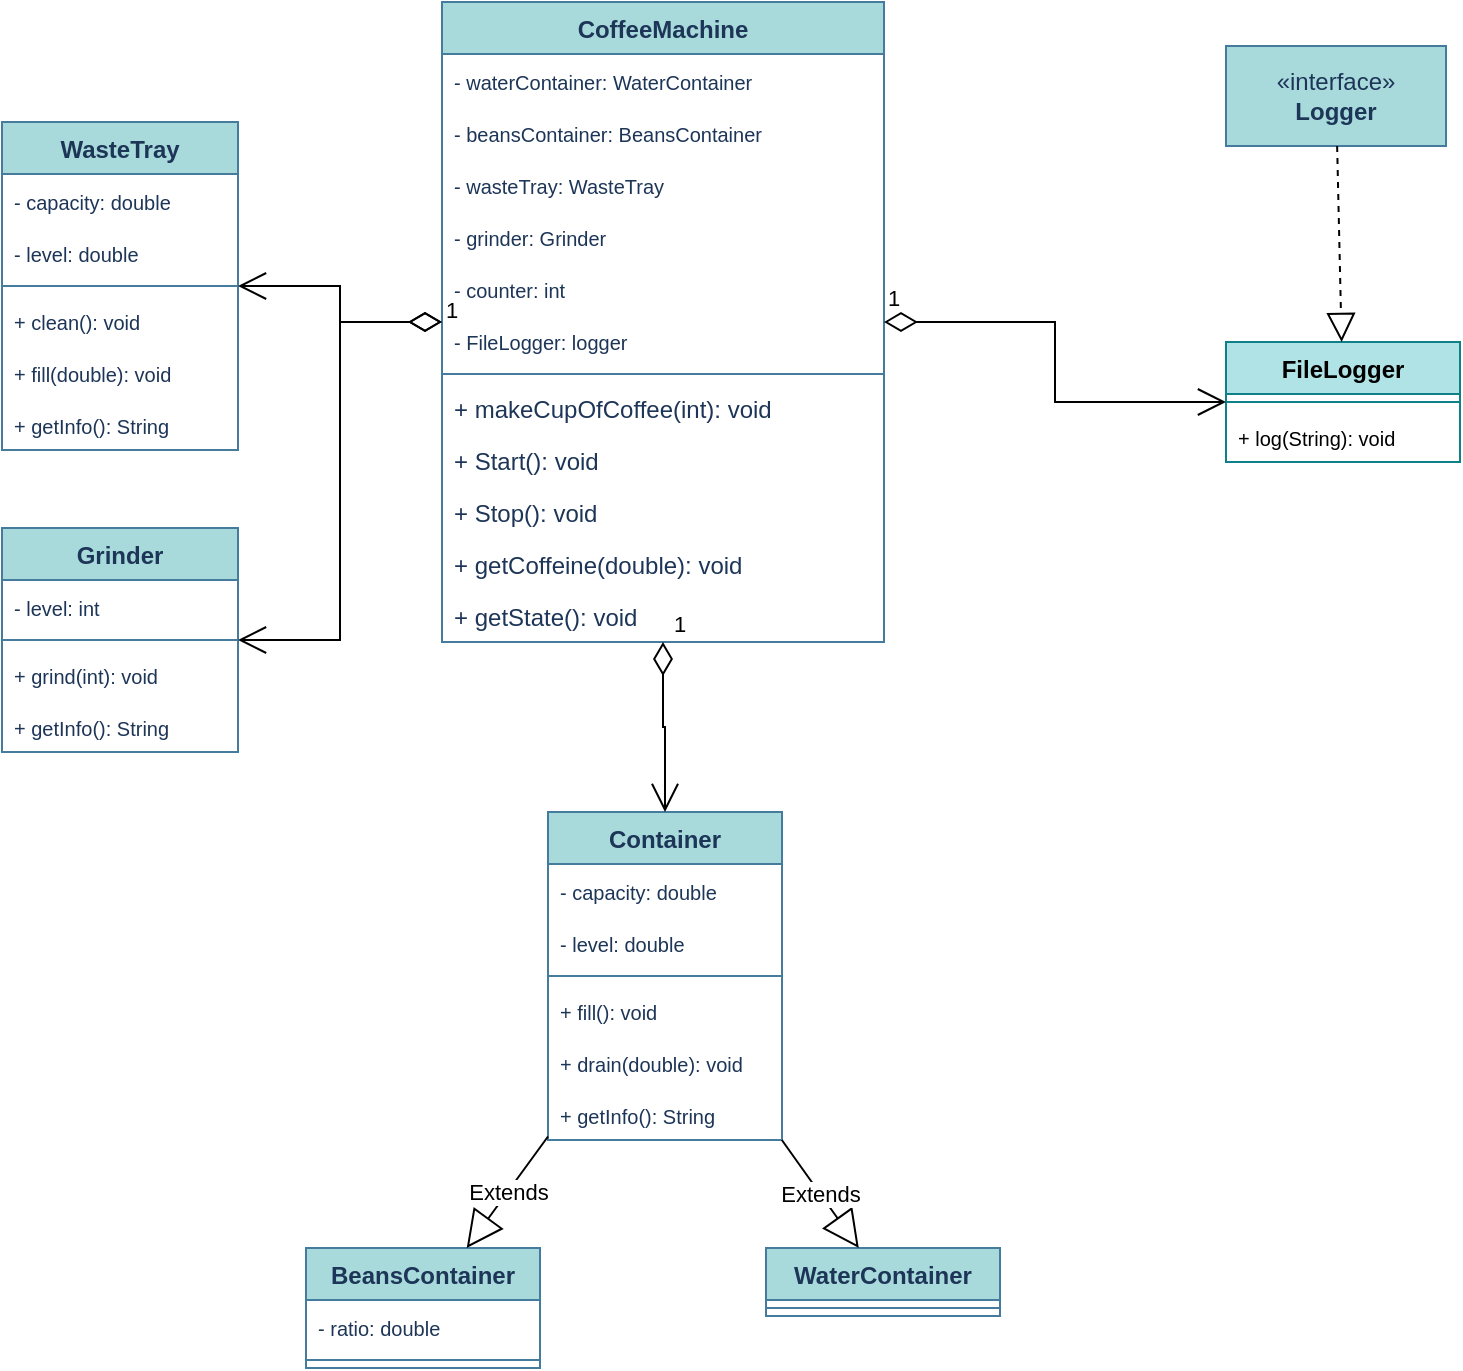 <mxfile version="21.1.2" type="device">
  <diagram name="Page-1" id="svF-_EYXpKjBa1wAlrEl">
    <mxGraphModel dx="1219" dy="713" grid="0" gridSize="10" guides="1" tooltips="1" connect="1" arrows="1" fold="1" page="1" pageScale="1" pageWidth="1169" pageHeight="827" math="0" shadow="0">
      <root>
        <mxCell id="0" />
        <mxCell id="1" parent="0" />
        <mxCell id="yYLDRi-NIoMHJQzlc312-1" value="Container" style="swimlane;fontStyle=1;align=center;verticalAlign=top;childLayout=stackLayout;horizontal=1;startSize=26;horizontalStack=0;resizeParent=1;resizeParentMax=0;resizeLast=0;collapsible=1;marginBottom=0;whiteSpace=wrap;html=1;labelBackgroundColor=none;fillColor=#A8DADC;strokeColor=#457B9D;fontColor=#1D3557;" parent="1" vertex="1">
          <mxGeometry x="454" y="454" width="117" height="164" as="geometry" />
        </mxCell>
        <mxCell id="yYLDRi-NIoMHJQzlc312-2" value="&lt;font style=&quot;font-size: 10px;&quot;&gt;- capacity: double&lt;/font&gt;" style="text;strokeColor=none;fillColor=none;align=left;verticalAlign=top;spacingLeft=4;spacingRight=4;overflow=hidden;rotatable=0;points=[[0,0.5],[1,0.5]];portConstraint=eastwest;whiteSpace=wrap;html=1;labelBackgroundColor=none;fontColor=#1D3557;" parent="yYLDRi-NIoMHJQzlc312-1" vertex="1">
          <mxGeometry y="26" width="117" height="26" as="geometry" />
        </mxCell>
        <mxCell id="yYLDRi-NIoMHJQzlc312-5" value="&lt;font style=&quot;font-size: 10px;&quot;&gt;- level: double&lt;/font&gt;" style="text;strokeColor=none;fillColor=none;align=left;verticalAlign=top;spacingLeft=4;spacingRight=4;overflow=hidden;rotatable=0;points=[[0,0.5],[1,0.5]];portConstraint=eastwest;whiteSpace=wrap;html=1;labelBackgroundColor=none;fontColor=#1D3557;" parent="yYLDRi-NIoMHJQzlc312-1" vertex="1">
          <mxGeometry y="52" width="117" height="26" as="geometry" />
        </mxCell>
        <mxCell id="yYLDRi-NIoMHJQzlc312-3" value="" style="line;strokeWidth=1;fillColor=none;align=left;verticalAlign=middle;spacingTop=-1;spacingLeft=3;spacingRight=3;rotatable=0;labelPosition=right;points=[];portConstraint=eastwest;strokeColor=#457B9D;labelBackgroundColor=none;fontColor=#1D3557;" parent="yYLDRi-NIoMHJQzlc312-1" vertex="1">
          <mxGeometry y="78" width="117" height="8" as="geometry" />
        </mxCell>
        <mxCell id="yYLDRi-NIoMHJQzlc312-4" value="&lt;font style=&quot;font-size: 10px;&quot;&gt;+ fill(): void&lt;/font&gt;" style="text;strokeColor=none;fillColor=none;align=left;verticalAlign=top;spacingLeft=4;spacingRight=4;overflow=hidden;rotatable=0;points=[[0,0.5],[1,0.5]];portConstraint=eastwest;whiteSpace=wrap;html=1;labelBackgroundColor=none;fontColor=#1D3557;" parent="yYLDRi-NIoMHJQzlc312-1" vertex="1">
          <mxGeometry y="86" width="117" height="26" as="geometry" />
        </mxCell>
        <mxCell id="yYLDRi-NIoMHJQzlc312-6" value="&lt;font style=&quot;font-size: 10px;&quot;&gt;+ drain(double): void&lt;/font&gt;" style="text;strokeColor=none;fillColor=none;align=left;verticalAlign=top;spacingLeft=4;spacingRight=4;overflow=hidden;rotatable=0;points=[[0,0.5],[1,0.5]];portConstraint=eastwest;whiteSpace=wrap;html=1;labelBackgroundColor=none;fontColor=#1D3557;" parent="yYLDRi-NIoMHJQzlc312-1" vertex="1">
          <mxGeometry y="112" width="117" height="26" as="geometry" />
        </mxCell>
        <mxCell id="KnSmM1IW0QGNPEkn29na-4" value="&lt;font style=&quot;font-size: 10px;&quot;&gt;+ getInfo(): String&lt;/font&gt;" style="text;strokeColor=none;fillColor=none;align=left;verticalAlign=top;spacingLeft=4;spacingRight=4;overflow=hidden;rotatable=0;points=[[0,0.5],[1,0.5]];portConstraint=eastwest;whiteSpace=wrap;html=1;labelBackgroundColor=none;fontColor=#1D3557;" parent="yYLDRi-NIoMHJQzlc312-1" vertex="1">
          <mxGeometry y="138" width="117" height="26" as="geometry" />
        </mxCell>
        <mxCell id="yYLDRi-NIoMHJQzlc312-7" value="WaterContainer" style="swimlane;fontStyle=1;align=center;verticalAlign=top;childLayout=stackLayout;horizontal=1;startSize=26;horizontalStack=0;resizeParent=1;resizeParentMax=0;resizeLast=0;collapsible=1;marginBottom=0;whiteSpace=wrap;html=1;labelBackgroundColor=none;fillColor=#A8DADC;strokeColor=#457B9D;fontColor=#1D3557;" parent="1" vertex="1">
          <mxGeometry x="563" y="672" width="117" height="34" as="geometry" />
        </mxCell>
        <mxCell id="yYLDRi-NIoMHJQzlc312-9" value="" style="line;strokeWidth=1;fillColor=none;align=left;verticalAlign=middle;spacingTop=-1;spacingLeft=3;spacingRight=3;rotatable=0;labelPosition=right;points=[];portConstraint=eastwest;strokeColor=#457B9D;labelBackgroundColor=none;fontColor=#1D3557;" parent="yYLDRi-NIoMHJQzlc312-7" vertex="1">
          <mxGeometry y="26" width="117" height="8" as="geometry" />
        </mxCell>
        <mxCell id="yYLDRi-NIoMHJQzlc312-11" value="BeansContainer" style="swimlane;fontStyle=1;align=center;verticalAlign=top;childLayout=stackLayout;horizontal=1;startSize=26;horizontalStack=0;resizeParent=1;resizeParentMax=0;resizeLast=0;collapsible=1;marginBottom=0;whiteSpace=wrap;html=1;labelBackgroundColor=none;fillColor=#A8DADC;strokeColor=#457B9D;fontColor=#1D3557;" parent="1" vertex="1">
          <mxGeometry x="333" y="672" width="117" height="60" as="geometry" />
        </mxCell>
        <mxCell id="yYLDRi-NIoMHJQzlc312-12" value="&lt;font style=&quot;font-size: 10px;&quot;&gt;- ratio: double&lt;/font&gt;" style="text;strokeColor=none;fillColor=none;align=left;verticalAlign=top;spacingLeft=4;spacingRight=4;overflow=hidden;rotatable=0;points=[[0,0.5],[1,0.5]];portConstraint=eastwest;whiteSpace=wrap;html=1;labelBackgroundColor=none;fontColor=#1D3557;" parent="yYLDRi-NIoMHJQzlc312-11" vertex="1">
          <mxGeometry y="26" width="117" height="26" as="geometry" />
        </mxCell>
        <mxCell id="yYLDRi-NIoMHJQzlc312-13" value="" style="line;strokeWidth=1;fillColor=none;align=left;verticalAlign=middle;spacingTop=-1;spacingLeft=3;spacingRight=3;rotatable=0;labelPosition=right;points=[];portConstraint=eastwest;strokeColor=#457B9D;labelBackgroundColor=none;fontColor=#1D3557;" parent="yYLDRi-NIoMHJQzlc312-11" vertex="1">
          <mxGeometry y="52" width="117" height="8" as="geometry" />
        </mxCell>
        <mxCell id="yYLDRi-NIoMHJQzlc312-15" value="WasteTray" style="swimlane;fontStyle=1;align=center;verticalAlign=top;childLayout=stackLayout;horizontal=1;startSize=26;horizontalStack=0;resizeParent=1;resizeParentMax=0;resizeLast=0;collapsible=1;marginBottom=0;whiteSpace=wrap;html=1;labelBackgroundColor=none;fillColor=#A8DADC;strokeColor=#457B9D;fontColor=#1D3557;" parent="1" vertex="1">
          <mxGeometry x="181" y="109" width="118" height="164" as="geometry" />
        </mxCell>
        <mxCell id="yYLDRi-NIoMHJQzlc312-16" value="&lt;font style=&quot;font-size: 10px;&quot;&gt;- capacity: double&lt;/font&gt;" style="text;strokeColor=none;fillColor=none;align=left;verticalAlign=top;spacingLeft=4;spacingRight=4;overflow=hidden;rotatable=0;points=[[0,0.5],[1,0.5]];portConstraint=eastwest;whiteSpace=wrap;html=1;labelBackgroundColor=none;fontColor=#1D3557;" parent="yYLDRi-NIoMHJQzlc312-15" vertex="1">
          <mxGeometry y="26" width="118" height="26" as="geometry" />
        </mxCell>
        <mxCell id="yYLDRi-NIoMHJQzlc312-19" value="&lt;font style=&quot;font-size: 10px;&quot;&gt;- level: double&lt;/font&gt;" style="text;strokeColor=none;fillColor=none;align=left;verticalAlign=top;spacingLeft=4;spacingRight=4;overflow=hidden;rotatable=0;points=[[0,0.5],[1,0.5]];portConstraint=eastwest;whiteSpace=wrap;html=1;labelBackgroundColor=none;fontColor=#1D3557;" parent="yYLDRi-NIoMHJQzlc312-15" vertex="1">
          <mxGeometry y="52" width="118" height="26" as="geometry" />
        </mxCell>
        <mxCell id="yYLDRi-NIoMHJQzlc312-17" value="" style="line;strokeWidth=1;fillColor=none;align=left;verticalAlign=middle;spacingTop=-1;spacingLeft=3;spacingRight=3;rotatable=0;labelPosition=right;points=[];portConstraint=eastwest;strokeColor=#457B9D;labelBackgroundColor=none;fontColor=#1D3557;" parent="yYLDRi-NIoMHJQzlc312-15" vertex="1">
          <mxGeometry y="78" width="118" height="8" as="geometry" />
        </mxCell>
        <mxCell id="yYLDRi-NIoMHJQzlc312-18" value="&lt;font style=&quot;font-size: 10px;&quot;&gt;+ clean(): void&lt;/font&gt;" style="text;strokeColor=none;fillColor=none;align=left;verticalAlign=top;spacingLeft=4;spacingRight=4;overflow=hidden;rotatable=0;points=[[0,0.5],[1,0.5]];portConstraint=eastwest;whiteSpace=wrap;html=1;labelBackgroundColor=none;fontColor=#1D3557;" parent="yYLDRi-NIoMHJQzlc312-15" vertex="1">
          <mxGeometry y="86" width="118" height="26" as="geometry" />
        </mxCell>
        <mxCell id="KnSmM1IW0QGNPEkn29na-9" value="&lt;font style=&quot;font-size: 10px;&quot;&gt;+ fill(double): void&lt;/font&gt;" style="text;strokeColor=none;fillColor=none;align=left;verticalAlign=top;spacingLeft=4;spacingRight=4;overflow=hidden;rotatable=0;points=[[0,0.5],[1,0.5]];portConstraint=eastwest;whiteSpace=wrap;html=1;labelBackgroundColor=none;fontColor=#1D3557;" parent="yYLDRi-NIoMHJQzlc312-15" vertex="1">
          <mxGeometry y="112" width="118" height="26" as="geometry" />
        </mxCell>
        <mxCell id="KnSmM1IW0QGNPEkn29na-11" value="&lt;font style=&quot;font-size: 10px;&quot;&gt;+ getInfo(): String&lt;/font&gt;" style="text;strokeColor=none;fillColor=none;align=left;verticalAlign=top;spacingLeft=4;spacingRight=4;overflow=hidden;rotatable=0;points=[[0,0.5],[1,0.5]];portConstraint=eastwest;whiteSpace=wrap;html=1;labelBackgroundColor=none;fontColor=#1D3557;" parent="yYLDRi-NIoMHJQzlc312-15" vertex="1">
          <mxGeometry y="138" width="118" height="26" as="geometry" />
        </mxCell>
        <mxCell id="yYLDRi-NIoMHJQzlc312-21" value="Grinder" style="swimlane;fontStyle=1;align=center;verticalAlign=top;childLayout=stackLayout;horizontal=1;startSize=26;horizontalStack=0;resizeParent=1;resizeParentMax=0;resizeLast=0;collapsible=1;marginBottom=0;whiteSpace=wrap;html=1;labelBackgroundColor=none;fillColor=#A8DADC;strokeColor=#457B9D;fontColor=#1D3557;" parent="1" vertex="1">
          <mxGeometry x="181" y="312" width="118" height="112" as="geometry" />
        </mxCell>
        <mxCell id="yYLDRi-NIoMHJQzlc312-22" value="&lt;font style=&quot;font-size: 10px;&quot;&gt;- level: int&lt;/font&gt;" style="text;strokeColor=none;fillColor=none;align=left;verticalAlign=top;spacingLeft=4;spacingRight=4;overflow=hidden;rotatable=0;points=[[0,0.5],[1,0.5]];portConstraint=eastwest;whiteSpace=wrap;html=1;labelBackgroundColor=none;fontColor=#1D3557;" parent="yYLDRi-NIoMHJQzlc312-21" vertex="1">
          <mxGeometry y="26" width="118" height="26" as="geometry" />
        </mxCell>
        <mxCell id="yYLDRi-NIoMHJQzlc312-23" value="" style="line;strokeWidth=1;fillColor=none;align=left;verticalAlign=middle;spacingTop=-1;spacingLeft=3;spacingRight=3;rotatable=0;labelPosition=right;points=[];portConstraint=eastwest;strokeColor=#457B9D;labelBackgroundColor=none;fontColor=#1D3557;" parent="yYLDRi-NIoMHJQzlc312-21" vertex="1">
          <mxGeometry y="52" width="118" height="8" as="geometry" />
        </mxCell>
        <mxCell id="KnSmM1IW0QGNPEkn29na-6" value="&lt;font style=&quot;font-size: 10px;&quot;&gt;+ grind(int): void&lt;/font&gt;" style="text;strokeColor=none;fillColor=none;align=left;verticalAlign=top;spacingLeft=4;spacingRight=4;overflow=hidden;rotatable=0;points=[[0,0.5],[1,0.5]];portConstraint=eastwest;whiteSpace=wrap;html=1;labelBackgroundColor=none;fontColor=#1D3557;" parent="yYLDRi-NIoMHJQzlc312-21" vertex="1">
          <mxGeometry y="60" width="118" height="26" as="geometry" />
        </mxCell>
        <mxCell id="yYLDRi-NIoMHJQzlc312-24" value="&lt;font style=&quot;font-size: 10px;&quot;&gt;+ getInfo(): String&lt;/font&gt;" style="text;strokeColor=none;fillColor=none;align=left;verticalAlign=top;spacingLeft=4;spacingRight=4;overflow=hidden;rotatable=0;points=[[0,0.5],[1,0.5]];portConstraint=eastwest;whiteSpace=wrap;html=1;labelBackgroundColor=none;fontColor=#1D3557;" parent="yYLDRi-NIoMHJQzlc312-21" vertex="1">
          <mxGeometry y="86" width="118" height="26" as="geometry" />
        </mxCell>
        <mxCell id="yYLDRi-NIoMHJQzlc312-25" value="«interface»&lt;br&gt;&lt;b&gt;Logger&lt;/b&gt;" style="html=1;whiteSpace=wrap;labelBackgroundColor=none;fillColor=#A8DADC;strokeColor=#457B9D;fontColor=#1D3557;" parent="1" vertex="1">
          <mxGeometry x="793" y="71" width="110" height="50" as="geometry" />
        </mxCell>
        <mxCell id="yYLDRi-NIoMHJQzlc312-26" value="CoffeeMachine" style="swimlane;fontStyle=1;align=center;verticalAlign=top;childLayout=stackLayout;horizontal=1;startSize=26;horizontalStack=0;resizeParent=1;resizeParentMax=0;resizeLast=0;collapsible=1;marginBottom=0;whiteSpace=wrap;html=1;labelBackgroundColor=none;fillColor=#A8DADC;strokeColor=#457B9D;fontColor=#1D3557;" parent="1" vertex="1">
          <mxGeometry x="401" y="49" width="221" height="320" as="geometry" />
        </mxCell>
        <mxCell id="yYLDRi-NIoMHJQzlc312-27" value="&lt;font style=&quot;font-size: 10px;&quot;&gt;- waterContainer: WaterContainer&lt;/font&gt;" style="text;strokeColor=none;fillColor=none;align=left;verticalAlign=top;spacingLeft=4;spacingRight=4;overflow=hidden;rotatable=0;points=[[0,0.5],[1,0.5]];portConstraint=eastwest;whiteSpace=wrap;html=1;labelBackgroundColor=none;fontColor=#1D3557;" parent="yYLDRi-NIoMHJQzlc312-26" vertex="1">
          <mxGeometry y="26" width="221" height="26" as="geometry" />
        </mxCell>
        <mxCell id="yYLDRi-NIoMHJQzlc312-30" value="&lt;font style=&quot;font-size: 10px;&quot;&gt;- beansContainer: BeansContainer&lt;/font&gt;" style="text;strokeColor=none;fillColor=none;align=left;verticalAlign=top;spacingLeft=4;spacingRight=4;overflow=hidden;rotatable=0;points=[[0,0.5],[1,0.5]];portConstraint=eastwest;whiteSpace=wrap;html=1;labelBackgroundColor=none;fontColor=#1D3557;" parent="yYLDRi-NIoMHJQzlc312-26" vertex="1">
          <mxGeometry y="52" width="221" height="26" as="geometry" />
        </mxCell>
        <mxCell id="yYLDRi-NIoMHJQzlc312-31" value="&lt;font style=&quot;font-size: 10px;&quot;&gt;- wasteTray: WasteTray&lt;/font&gt;" style="text;strokeColor=none;fillColor=none;align=left;verticalAlign=top;spacingLeft=4;spacingRight=4;overflow=hidden;rotatable=0;points=[[0,0.5],[1,0.5]];portConstraint=eastwest;whiteSpace=wrap;html=1;labelBackgroundColor=none;fontColor=#1D3557;" parent="yYLDRi-NIoMHJQzlc312-26" vertex="1">
          <mxGeometry y="78" width="221" height="26" as="geometry" />
        </mxCell>
        <mxCell id="yYLDRi-NIoMHJQzlc312-32" value="&lt;font style=&quot;font-size: 10px;&quot;&gt;- grinder: Grinder&lt;/font&gt;" style="text;strokeColor=none;fillColor=none;align=left;verticalAlign=top;spacingLeft=4;spacingRight=4;overflow=hidden;rotatable=0;points=[[0,0.5],[1,0.5]];portConstraint=eastwest;whiteSpace=wrap;html=1;labelBackgroundColor=none;fontColor=#1D3557;" parent="yYLDRi-NIoMHJQzlc312-26" vertex="1">
          <mxGeometry y="104" width="221" height="26" as="geometry" />
        </mxCell>
        <mxCell id="yYLDRi-NIoMHJQzlc312-34" value="&lt;font style=&quot;font-size: 10px;&quot;&gt;- counter: int&lt;/font&gt;" style="text;strokeColor=none;fillColor=none;align=left;verticalAlign=top;spacingLeft=4;spacingRight=4;overflow=hidden;rotatable=0;points=[[0,0.5],[1,0.5]];portConstraint=eastwest;whiteSpace=wrap;html=1;labelBackgroundColor=none;fontColor=#1D3557;" parent="yYLDRi-NIoMHJQzlc312-26" vertex="1">
          <mxGeometry y="130" width="221" height="26" as="geometry" />
        </mxCell>
        <mxCell id="KnSmM1IW0QGNPEkn29na-1" value="&lt;font style=&quot;font-size: 10px;&quot;&gt;- FileLogger: logger&lt;/font&gt;" style="text;strokeColor=none;fillColor=none;align=left;verticalAlign=top;spacingLeft=4;spacingRight=4;overflow=hidden;rotatable=0;points=[[0,0.5],[1,0.5]];portConstraint=eastwest;whiteSpace=wrap;html=1;labelBackgroundColor=none;fontColor=#1D3557;" parent="yYLDRi-NIoMHJQzlc312-26" vertex="1">
          <mxGeometry y="156" width="221" height="26" as="geometry" />
        </mxCell>
        <mxCell id="yYLDRi-NIoMHJQzlc312-28" value="" style="line;strokeWidth=1;fillColor=none;align=left;verticalAlign=middle;spacingTop=-1;spacingLeft=3;spacingRight=3;rotatable=0;labelPosition=right;points=[];portConstraint=eastwest;strokeColor=#457B9D;labelBackgroundColor=none;fontColor=#1D3557;" parent="yYLDRi-NIoMHJQzlc312-26" vertex="1">
          <mxGeometry y="182" width="221" height="8" as="geometry" />
        </mxCell>
        <mxCell id="yYLDRi-NIoMHJQzlc312-29" value="+ makeCupOfCoffee(int): void" style="text;strokeColor=none;fillColor=none;align=left;verticalAlign=top;spacingLeft=4;spacingRight=4;overflow=hidden;rotatable=0;points=[[0,0.5],[1,0.5]];portConstraint=eastwest;whiteSpace=wrap;html=1;labelBackgroundColor=none;fontColor=#1D3557;" parent="yYLDRi-NIoMHJQzlc312-26" vertex="1">
          <mxGeometry y="190" width="221" height="26" as="geometry" />
        </mxCell>
        <mxCell id="FhZkEdqBYTwPMLYbSQkq-1" value="+ Start(): void" style="text;strokeColor=none;fillColor=none;align=left;verticalAlign=top;spacingLeft=4;spacingRight=4;overflow=hidden;rotatable=0;points=[[0,0.5],[1,0.5]];portConstraint=eastwest;whiteSpace=wrap;html=1;labelBackgroundColor=none;fontColor=#1D3557;" parent="yYLDRi-NIoMHJQzlc312-26" vertex="1">
          <mxGeometry y="216" width="221" height="26" as="geometry" />
        </mxCell>
        <mxCell id="FhZkEdqBYTwPMLYbSQkq-2" value="+ Stop(): void" style="text;strokeColor=none;fillColor=none;align=left;verticalAlign=top;spacingLeft=4;spacingRight=4;overflow=hidden;rotatable=0;points=[[0,0.5],[1,0.5]];portConstraint=eastwest;whiteSpace=wrap;html=1;labelBackgroundColor=none;fontColor=#1D3557;" parent="yYLDRi-NIoMHJQzlc312-26" vertex="1">
          <mxGeometry y="242" width="221" height="26" as="geometry" />
        </mxCell>
        <mxCell id="KnSmM1IW0QGNPEkn29na-2" value="+ getCoffeine(double): void" style="text;strokeColor=none;fillColor=none;align=left;verticalAlign=top;spacingLeft=4;spacingRight=4;overflow=hidden;rotatable=0;points=[[0,0.5],[1,0.5]];portConstraint=eastwest;whiteSpace=wrap;html=1;labelBackgroundColor=none;fontColor=#1D3557;" parent="yYLDRi-NIoMHJQzlc312-26" vertex="1">
          <mxGeometry y="268" width="221" height="26" as="geometry" />
        </mxCell>
        <mxCell id="KnSmM1IW0QGNPEkn29na-3" value="+ getState(): void" style="text;strokeColor=none;fillColor=none;align=left;verticalAlign=top;spacingLeft=4;spacingRight=4;overflow=hidden;rotatable=0;points=[[0,0.5],[1,0.5]];portConstraint=eastwest;whiteSpace=wrap;html=1;labelBackgroundColor=none;fontColor=#1D3557;" parent="yYLDRi-NIoMHJQzlc312-26" vertex="1">
          <mxGeometry y="294" width="221" height="26" as="geometry" />
        </mxCell>
        <mxCell id="KnSmM1IW0QGNPEkn29na-12" value="FileLogger" style="swimlane;fontStyle=1;align=center;verticalAlign=top;childLayout=stackLayout;horizontal=1;startSize=26;horizontalStack=0;resizeParent=1;resizeParentMax=0;resizeLast=0;collapsible=1;marginBottom=0;whiteSpace=wrap;html=1;fillColor=#b0e3e6;strokeColor=#0e8088;" parent="1" vertex="1">
          <mxGeometry x="793" y="219" width="117" height="60" as="geometry" />
        </mxCell>
        <mxCell id="KnSmM1IW0QGNPEkn29na-14" value="" style="line;strokeWidth=1;fillColor=none;align=left;verticalAlign=middle;spacingTop=-1;spacingLeft=3;spacingRight=3;rotatable=0;labelPosition=right;points=[];portConstraint=eastwest;strokeColor=inherit;" parent="KnSmM1IW0QGNPEkn29na-12" vertex="1">
          <mxGeometry y="26" width="117" height="8" as="geometry" />
        </mxCell>
        <mxCell id="KnSmM1IW0QGNPEkn29na-15" value="&lt;font style=&quot;font-size: 10px;&quot;&gt;+ log(String): void&lt;/font&gt;" style="text;strokeColor=none;fillColor=none;align=left;verticalAlign=top;spacingLeft=4;spacingRight=4;overflow=hidden;rotatable=0;points=[[0,0.5],[1,0.5]];portConstraint=eastwest;whiteSpace=wrap;html=1;" parent="KnSmM1IW0QGNPEkn29na-12" vertex="1">
          <mxGeometry y="34" width="117" height="26" as="geometry" />
        </mxCell>
        <mxCell id="KnSmM1IW0QGNPEkn29na-16" value="" style="endArrow=block;dashed=1;endFill=0;endSize=12;html=1;rounded=0;" parent="1" source="yYLDRi-NIoMHJQzlc312-25" target="KnSmM1IW0QGNPEkn29na-12" edge="1">
          <mxGeometry width="160" relative="1" as="geometry">
            <mxPoint x="635" y="363" as="sourcePoint" />
            <mxPoint x="795" y="363" as="targetPoint" />
          </mxGeometry>
        </mxCell>
        <mxCell id="KnSmM1IW0QGNPEkn29na-17" value="Extends" style="endArrow=block;endSize=16;endFill=0;html=1;rounded=0;" parent="1" source="yYLDRi-NIoMHJQzlc312-1" target="yYLDRi-NIoMHJQzlc312-11" edge="1">
          <mxGeometry width="160" relative="1" as="geometry">
            <mxPoint x="635" y="363" as="sourcePoint" />
            <mxPoint x="795" y="363" as="targetPoint" />
          </mxGeometry>
        </mxCell>
        <mxCell id="KnSmM1IW0QGNPEkn29na-18" value="Extends" style="endArrow=block;endSize=16;endFill=0;html=1;rounded=0;" parent="1" source="yYLDRi-NIoMHJQzlc312-1" target="yYLDRi-NIoMHJQzlc312-7" edge="1">
          <mxGeometry width="160" relative="1" as="geometry">
            <mxPoint x="635" y="363" as="sourcePoint" />
            <mxPoint x="795" y="363" as="targetPoint" />
          </mxGeometry>
        </mxCell>
        <mxCell id="KnSmM1IW0QGNPEkn29na-19" value="1" style="endArrow=open;html=1;endSize=12;startArrow=diamondThin;startSize=14;startFill=0;edgeStyle=orthogonalEdgeStyle;align=left;verticalAlign=bottom;rounded=0;" parent="1" source="yYLDRi-NIoMHJQzlc312-26" target="KnSmM1IW0QGNPEkn29na-12" edge="1">
          <mxGeometry x="-1" y="3" relative="1" as="geometry">
            <mxPoint x="685" y="365" as="sourcePoint" />
            <mxPoint x="845" y="365" as="targetPoint" />
          </mxGeometry>
        </mxCell>
        <mxCell id="KnSmM1IW0QGNPEkn29na-20" value="1" style="endArrow=open;html=1;endSize=12;startArrow=diamondThin;startSize=14;startFill=0;edgeStyle=orthogonalEdgeStyle;align=left;verticalAlign=bottom;rounded=0;" parent="1" source="yYLDRi-NIoMHJQzlc312-26" target="yYLDRi-NIoMHJQzlc312-15" edge="1">
          <mxGeometry x="-1" y="3" relative="1" as="geometry">
            <mxPoint x="635" y="363" as="sourcePoint" />
            <mxPoint x="795" y="363" as="targetPoint" />
          </mxGeometry>
        </mxCell>
        <mxCell id="KnSmM1IW0QGNPEkn29na-21" value="1" style="endArrow=open;html=1;endSize=12;startArrow=diamondThin;startSize=14;startFill=0;edgeStyle=orthogonalEdgeStyle;align=left;verticalAlign=bottom;rounded=0;" parent="1" source="yYLDRi-NIoMHJQzlc312-26" target="yYLDRi-NIoMHJQzlc312-21" edge="1">
          <mxGeometry x="-1" y="3" relative="1" as="geometry">
            <mxPoint x="635" y="363" as="sourcePoint" />
            <mxPoint x="795" y="363" as="targetPoint" />
          </mxGeometry>
        </mxCell>
        <mxCell id="KnSmM1IW0QGNPEkn29na-23" value="1" style="endArrow=open;html=1;endSize=12;startArrow=diamondThin;startSize=14;startFill=0;edgeStyle=orthogonalEdgeStyle;align=left;verticalAlign=bottom;rounded=0;" parent="1" source="yYLDRi-NIoMHJQzlc312-26" target="yYLDRi-NIoMHJQzlc312-1" edge="1">
          <mxGeometry x="-1" y="3" relative="1" as="geometry">
            <mxPoint x="635" y="363" as="sourcePoint" />
            <mxPoint x="795" y="363" as="targetPoint" />
          </mxGeometry>
        </mxCell>
      </root>
    </mxGraphModel>
  </diagram>
</mxfile>

